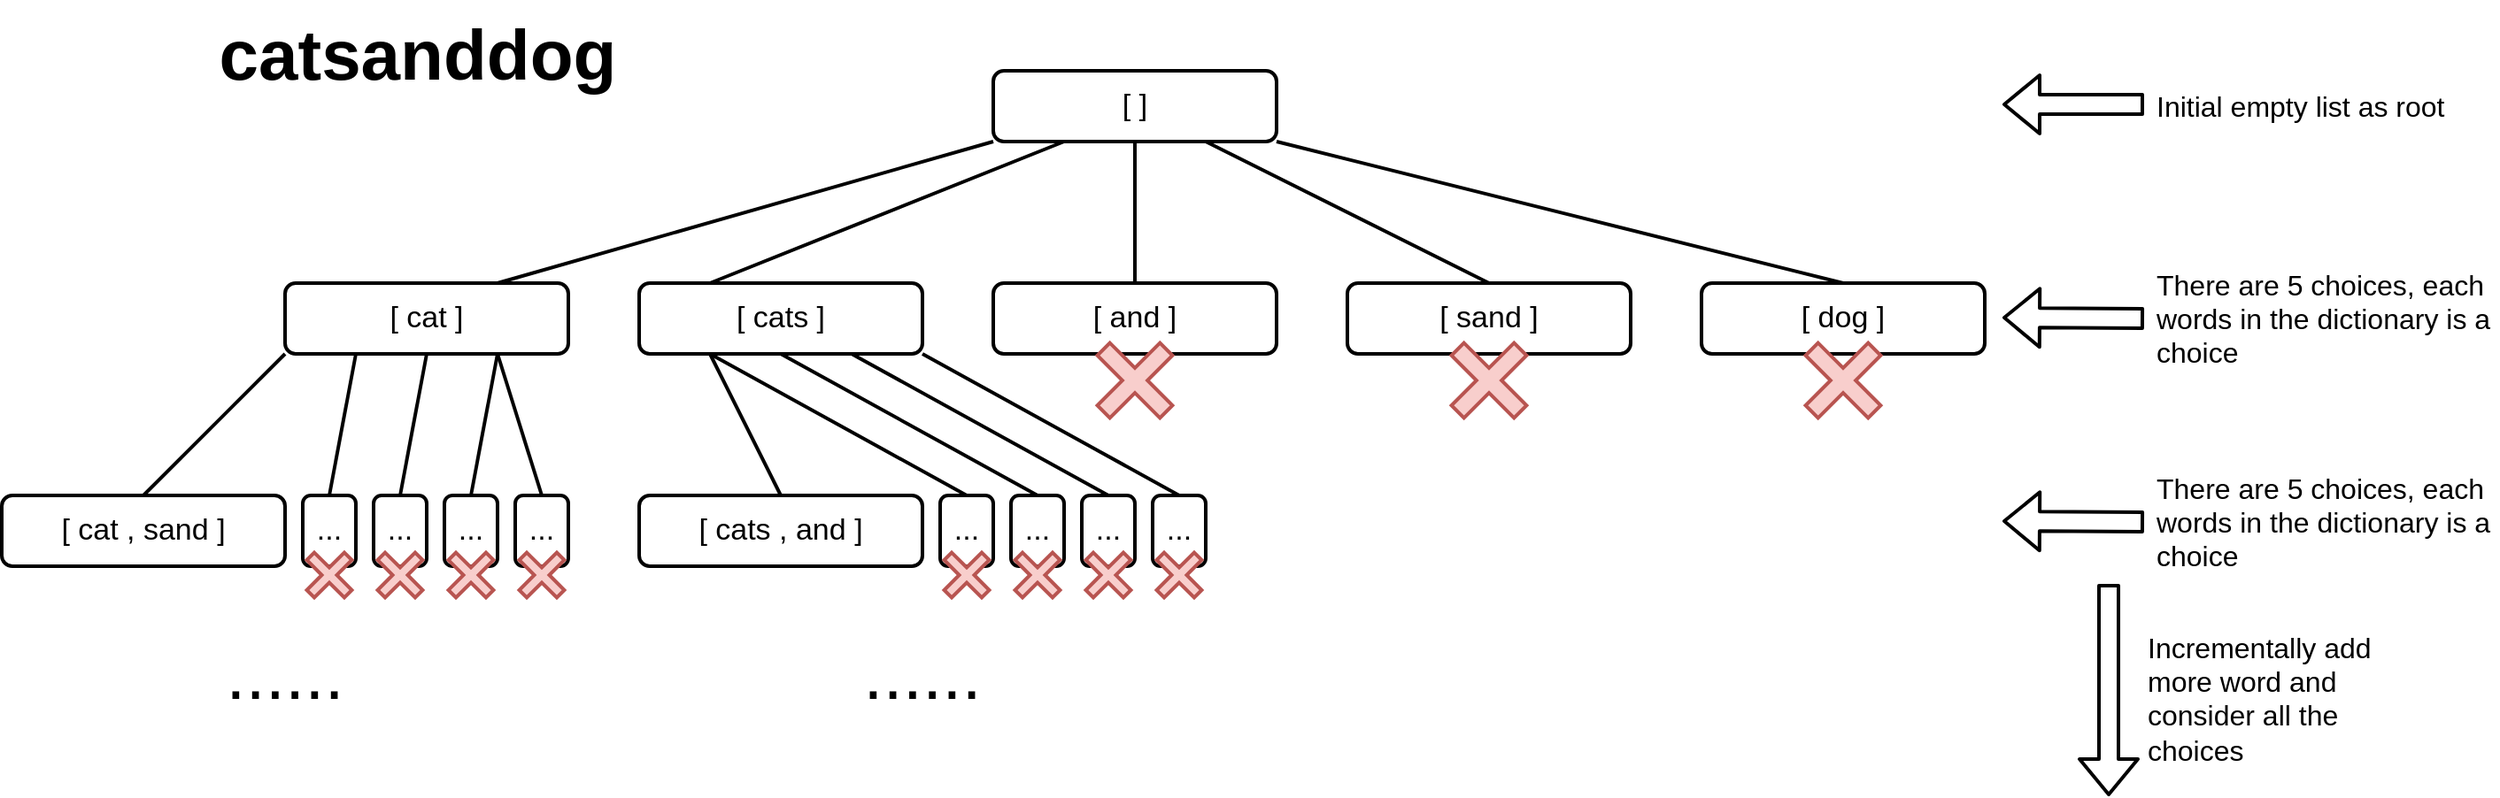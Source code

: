 <mxfile version="14.6.11" type="device"><diagram id="DJd1DIzXjLONsJANoaxk" name="Page-1"><mxGraphModel dx="2750" dy="739" grid="1" gridSize="10" guides="1" tooltips="1" connect="1" arrows="1" fold="1" page="1" pageScale="1" pageWidth="1200" pageHeight="3020" math="0" shadow="0"><root><mxCell id="0"/><mxCell id="1" parent="0"/><mxCell id="6VWzc5CvZLQ3aZ4oJjKS-1" value="&lt;span style=&quot;font-size: 17px&quot;&gt;[ ]&lt;/span&gt;" style="rounded=1;whiteSpace=wrap;html=1;strokeWidth=2;" parent="1" vertex="1"><mxGeometry x="440" y="40" width="160" height="40" as="geometry"/></mxCell><mxCell id="6VWzc5CvZLQ3aZ4oJjKS-4" value="&lt;span style=&quot;font-size: 17px&quot;&gt;[ cat ]&lt;/span&gt;" style="rounded=1;whiteSpace=wrap;html=1;strokeWidth=2;" parent="1" vertex="1"><mxGeometry x="40" y="160" width="160" height="40" as="geometry"/></mxCell><mxCell id="6VWzc5CvZLQ3aZ4oJjKS-5" value="&lt;span style=&quot;font-size: 17px&quot;&gt;[ cats ]&lt;/span&gt;" style="rounded=1;whiteSpace=wrap;html=1;strokeWidth=2;" parent="1" vertex="1"><mxGeometry x="240" y="160" width="160" height="40" as="geometry"/></mxCell><mxCell id="6VWzc5CvZLQ3aZ4oJjKS-13" value="" style="endArrow=none;html=1;entryX=0;entryY=1;entryDx=0;entryDy=0;exitX=0.75;exitY=0;exitDx=0;exitDy=0;strokeWidth=2;" parent="1" source="6VWzc5CvZLQ3aZ4oJjKS-4" target="6VWzc5CvZLQ3aZ4oJjKS-1" edge="1"><mxGeometry width="50" height="50" relative="1" as="geometry"><mxPoint x="570" y="370" as="sourcePoint"/><mxPoint x="620" y="320" as="targetPoint"/></mxGeometry></mxCell><mxCell id="6VWzc5CvZLQ3aZ4oJjKS-16" value="" style="endArrow=none;html=1;strokeWidth=2;entryX=0.25;entryY=1;entryDx=0;entryDy=0;exitX=0.25;exitY=0;exitDx=0;exitDy=0;" parent="1" source="6VWzc5CvZLQ3aZ4oJjKS-5" target="6VWzc5CvZLQ3aZ4oJjKS-1" edge="1"><mxGeometry width="50" height="50" relative="1" as="geometry"><mxPoint x="570" y="370" as="sourcePoint"/><mxPoint x="620" y="320" as="targetPoint"/></mxGeometry></mxCell><mxCell id="6VWzc5CvZLQ3aZ4oJjKS-19" value="" style="shape=flexArrow;endArrow=classic;html=1;strokeWidth=2;" parent="1" edge="1"><mxGeometry width="50" height="50" relative="1" as="geometry"><mxPoint x="1090" y="59" as="sourcePoint"/><mxPoint x="1010" y="59" as="targetPoint"/></mxGeometry></mxCell><mxCell id="6VWzc5CvZLQ3aZ4oJjKS-20" value="&lt;font style=&quot;font-size: 16px&quot;&gt;Initial empty list as root&lt;/font&gt;" style="text;html=1;strokeColor=none;fillColor=none;align=left;verticalAlign=middle;whiteSpace=wrap;rounded=0;" parent="1" vertex="1"><mxGeometry x="1095" y="40" width="170" height="40" as="geometry"/></mxCell><mxCell id="6VWzc5CvZLQ3aZ4oJjKS-21" value="" style="shape=flexArrow;endArrow=classic;html=1;strokeWidth=2;" parent="1" edge="1"><mxGeometry width="50" height="50" relative="1" as="geometry"><mxPoint x="1090" y="180" as="sourcePoint"/><mxPoint x="1010" y="179.5" as="targetPoint"/></mxGeometry></mxCell><mxCell id="6VWzc5CvZLQ3aZ4oJjKS-22" value="&lt;span style=&quot;font-size: 16px&quot;&gt;There are 5 choices, each words in the dictionary is a choice&lt;/span&gt;" style="text;html=1;strokeColor=none;fillColor=none;align=left;verticalAlign=top;whiteSpace=wrap;rounded=0;" parent="1" vertex="1"><mxGeometry x="1095" y="145" width="195" height="70" as="geometry"/></mxCell><mxCell id="6VWzc5CvZLQ3aZ4oJjKS-23" value="" style="shape=flexArrow;endArrow=classic;html=1;strokeWidth=2;" parent="1" edge="1"><mxGeometry width="50" height="50" relative="1" as="geometry"><mxPoint x="1090" y="295" as="sourcePoint"/><mxPoint x="1010" y="294.5" as="targetPoint"/></mxGeometry></mxCell><mxCell id="6VWzc5CvZLQ3aZ4oJjKS-27" value="" style="endArrow=none;html=1;strokeWidth=2;entryX=0.5;entryY=1;entryDx=0;entryDy=0;exitX=0.5;exitY=0;exitDx=0;exitDy=0;" parent="1" target="6VWzc5CvZLQ3aZ4oJjKS-1" edge="1" source="0U9lzQPH7HlTjflYTn7--10"><mxGeometry width="50" height="50" relative="1" as="geometry"><mxPoint x="1020" y="360" as="sourcePoint"/><mxPoint x="980" y="320" as="targetPoint"/></mxGeometry></mxCell><mxCell id="6VWzc5CvZLQ3aZ4oJjKS-39" value="&lt;font style=&quot;font-size: 40px&quot;&gt;......&lt;/font&gt;" style="text;html=1;strokeColor=none;fillColor=none;align=center;verticalAlign=middle;whiteSpace=wrap;rounded=0;" parent="1" vertex="1"><mxGeometry y="360" width="80" height="40" as="geometry"/></mxCell><mxCell id="6VWzc5CvZLQ3aZ4oJjKS-44" value="" style="shape=flexArrow;endArrow=classic;html=1;strokeWidth=2;" parent="1" edge="1"><mxGeometry width="50" height="50" relative="1" as="geometry"><mxPoint x="1070" y="330" as="sourcePoint"/><mxPoint x="1070" y="450" as="targetPoint"/></mxGeometry></mxCell><mxCell id="6VWzc5CvZLQ3aZ4oJjKS-46" value="&lt;font style=&quot;font-size: 16px&quot;&gt;Incrementally add more word and consider all the choices&lt;/font&gt;" style="text;html=1;strokeColor=none;fillColor=none;align=left;verticalAlign=top;whiteSpace=wrap;rounded=0;" parent="1" vertex="1"><mxGeometry x="1090" y="350" width="150" height="80" as="geometry"/></mxCell><mxCell id="0U9lzQPH7HlTjflYTn7--2" value="&lt;span style=&quot;font-size: 40px&quot;&gt;&lt;b&gt;catsanddog&lt;/b&gt;&lt;/span&gt;" style="text;html=1;strokeColor=none;fillColor=none;align=center;verticalAlign=middle;whiteSpace=wrap;rounded=0;" vertex="1" parent="1"><mxGeometry width="230" height="60" as="geometry"/></mxCell><mxCell id="0U9lzQPH7HlTjflYTn7--10" value="&lt;span style=&quot;font-size: 17px&quot;&gt;[ and ]&lt;/span&gt;" style="rounded=1;whiteSpace=wrap;html=1;strokeWidth=2;" vertex="1" parent="1"><mxGeometry x="440" y="160" width="160" height="40" as="geometry"/></mxCell><mxCell id="0U9lzQPH7HlTjflYTn7--11" value="&lt;span style=&quot;font-size: 17px&quot;&gt;[ sand ]&lt;/span&gt;" style="rounded=1;whiteSpace=wrap;html=1;strokeWidth=2;" vertex="1" parent="1"><mxGeometry x="640" y="160" width="160" height="40" as="geometry"/></mxCell><mxCell id="0U9lzQPH7HlTjflYTn7--12" value="&lt;span style=&quot;font-size: 17px&quot;&gt;[ dog ]&lt;/span&gt;" style="rounded=1;whiteSpace=wrap;html=1;strokeWidth=2;" vertex="1" parent="1"><mxGeometry x="840" y="160" width="160" height="40" as="geometry"/></mxCell><mxCell id="0U9lzQPH7HlTjflYTn7--14" value="" style="endArrow=none;html=1;strokeWidth=2;entryX=0.75;entryY=1;entryDx=0;entryDy=0;exitX=0.5;exitY=0;exitDx=0;exitDy=0;" edge="1" parent="1" source="0U9lzQPH7HlTjflYTn7--11" target="6VWzc5CvZLQ3aZ4oJjKS-1"><mxGeometry width="50" height="50" relative="1" as="geometry"><mxPoint x="530" y="170" as="sourcePoint"/><mxPoint x="530" y="90" as="targetPoint"/></mxGeometry></mxCell><mxCell id="0U9lzQPH7HlTjflYTn7--16" value="" style="endArrow=none;html=1;strokeWidth=2;entryX=1;entryY=1;entryDx=0;entryDy=0;exitX=0.5;exitY=0;exitDx=0;exitDy=0;" edge="1" parent="1" source="0U9lzQPH7HlTjflYTn7--12" target="6VWzc5CvZLQ3aZ4oJjKS-1"><mxGeometry width="50" height="50" relative="1" as="geometry"><mxPoint x="730" y="170" as="sourcePoint"/><mxPoint x="570" y="90" as="targetPoint"/></mxGeometry></mxCell><mxCell id="6VWzc5CvZLQ3aZ4oJjKS-25" value="" style="shape=cross;whiteSpace=wrap;html=1;strokeWidth=2;rotation=45;fillColor=#f8cecc;strokeColor=#b85450;" parent="1" vertex="1"><mxGeometry x="495" y="190" width="50" height="50" as="geometry"/></mxCell><mxCell id="0U9lzQPH7HlTjflYTn7--18" value="" style="shape=cross;whiteSpace=wrap;html=1;strokeWidth=2;rotation=45;fillColor=#f8cecc;strokeColor=#b85450;" vertex="1" parent="1"><mxGeometry x="695" y="190" width="50" height="50" as="geometry"/></mxCell><mxCell id="0U9lzQPH7HlTjflYTn7--19" value="" style="shape=cross;whiteSpace=wrap;html=1;strokeWidth=2;rotation=45;fillColor=#f8cecc;strokeColor=#b85450;" vertex="1" parent="1"><mxGeometry x="895" y="190" width="50" height="50" as="geometry"/></mxCell><mxCell id="0U9lzQPH7HlTjflYTn7--22" value="&lt;span style=&quot;font-size: 16px&quot;&gt;There are 5 choices, each words in the dictionary is a choice&lt;/span&gt;" style="text;html=1;strokeColor=none;fillColor=none;align=left;verticalAlign=top;whiteSpace=wrap;rounded=0;" vertex="1" parent="1"><mxGeometry x="1095" y="260" width="195" height="70" as="geometry"/></mxCell><mxCell id="0U9lzQPH7HlTjflYTn7--23" value="&lt;span style=&quot;font-size: 17px&quot;&gt;[ cat , sand ]&lt;/span&gt;" style="rounded=1;whiteSpace=wrap;html=1;strokeWidth=2;" vertex="1" parent="1"><mxGeometry x="-120" y="280" width="160" height="40" as="geometry"/></mxCell><mxCell id="0U9lzQPH7HlTjflYTn7--24" value="&lt;font style=&quot;font-size: 17px&quot;&gt;...&lt;/font&gt;" style="rounded=1;whiteSpace=wrap;html=1;strokeWidth=2;" vertex="1" parent="1"><mxGeometry x="50" y="280" width="30" height="40" as="geometry"/></mxCell><mxCell id="0U9lzQPH7HlTjflYTn7--25" value="&lt;font style=&quot;font-size: 17px&quot;&gt;...&lt;/font&gt;" style="rounded=1;whiteSpace=wrap;html=1;strokeWidth=2;" vertex="1" parent="1"><mxGeometry x="90" y="280" width="30" height="40" as="geometry"/></mxCell><mxCell id="0U9lzQPH7HlTjflYTn7--26" value="&lt;font style=&quot;font-size: 17px&quot;&gt;...&lt;/font&gt;" style="rounded=1;whiteSpace=wrap;html=1;strokeWidth=2;" vertex="1" parent="1"><mxGeometry x="130" y="280" width="30" height="40" as="geometry"/></mxCell><mxCell id="0U9lzQPH7HlTjflYTn7--27" value="&lt;font style=&quot;font-size: 17px&quot;&gt;...&lt;/font&gt;" style="rounded=1;whiteSpace=wrap;html=1;strokeWidth=2;" vertex="1" parent="1"><mxGeometry x="170" y="280" width="30" height="40" as="geometry"/></mxCell><mxCell id="0U9lzQPH7HlTjflYTn7--28" value="&lt;span style=&quot;font-size: 17px&quot;&gt;[ cats , and ]&lt;/span&gt;" style="rounded=1;whiteSpace=wrap;html=1;strokeWidth=2;" vertex="1" parent="1"><mxGeometry x="240" y="280" width="160" height="40" as="geometry"/></mxCell><mxCell id="0U9lzQPH7HlTjflYTn7--29" value="&lt;font style=&quot;font-size: 17px&quot;&gt;...&lt;/font&gt;" style="rounded=1;whiteSpace=wrap;html=1;strokeWidth=2;" vertex="1" parent="1"><mxGeometry x="410" y="280" width="30" height="40" as="geometry"/></mxCell><mxCell id="0U9lzQPH7HlTjflYTn7--30" value="&lt;font style=&quot;font-size: 17px&quot;&gt;...&lt;/font&gt;" style="rounded=1;whiteSpace=wrap;html=1;strokeWidth=2;" vertex="1" parent="1"><mxGeometry x="450" y="280" width="30" height="40" as="geometry"/></mxCell><mxCell id="0U9lzQPH7HlTjflYTn7--31" value="&lt;font style=&quot;font-size: 17px&quot;&gt;...&lt;/font&gt;" style="rounded=1;whiteSpace=wrap;html=1;strokeWidth=2;" vertex="1" parent="1"><mxGeometry x="490" y="280" width="30" height="40" as="geometry"/></mxCell><mxCell id="0U9lzQPH7HlTjflYTn7--32" value="&lt;font style=&quot;font-size: 17px&quot;&gt;...&lt;/font&gt;" style="rounded=1;whiteSpace=wrap;html=1;strokeWidth=2;" vertex="1" parent="1"><mxGeometry x="530" y="280" width="30" height="40" as="geometry"/></mxCell><mxCell id="0U9lzQPH7HlTjflYTn7--33" value="" style="shape=cross;whiteSpace=wrap;html=1;strokeWidth=2;rotation=45;fillColor=#f8cecc;strokeColor=#b85450;" vertex="1" parent="1"><mxGeometry x="50" y="310" width="30" height="30" as="geometry"/></mxCell><mxCell id="0U9lzQPH7HlTjflYTn7--34" value="" style="shape=cross;whiteSpace=wrap;html=1;strokeWidth=2;rotation=45;fillColor=#f8cecc;strokeColor=#b85450;" vertex="1" parent="1"><mxGeometry x="90" y="310" width="30" height="30" as="geometry"/></mxCell><mxCell id="0U9lzQPH7HlTjflYTn7--35" value="" style="shape=cross;whiteSpace=wrap;html=1;strokeWidth=2;rotation=45;fillColor=#f8cecc;strokeColor=#b85450;" vertex="1" parent="1"><mxGeometry x="130" y="310" width="30" height="30" as="geometry"/></mxCell><mxCell id="0U9lzQPH7HlTjflYTn7--36" value="" style="shape=cross;whiteSpace=wrap;html=1;strokeWidth=2;rotation=45;fillColor=#f8cecc;strokeColor=#b85450;" vertex="1" parent="1"><mxGeometry x="170" y="310" width="30" height="30" as="geometry"/></mxCell><mxCell id="0U9lzQPH7HlTjflYTn7--37" value="" style="shape=cross;whiteSpace=wrap;html=1;strokeWidth=2;rotation=45;fillColor=#f8cecc;strokeColor=#b85450;" vertex="1" parent="1"><mxGeometry x="410" y="310" width="30" height="30" as="geometry"/></mxCell><mxCell id="0U9lzQPH7HlTjflYTn7--38" value="" style="shape=cross;whiteSpace=wrap;html=1;strokeWidth=2;rotation=45;fillColor=#f8cecc;strokeColor=#b85450;" vertex="1" parent="1"><mxGeometry x="450" y="310" width="30" height="30" as="geometry"/></mxCell><mxCell id="0U9lzQPH7HlTjflYTn7--39" value="" style="shape=cross;whiteSpace=wrap;html=1;strokeWidth=2;rotation=45;fillColor=#f8cecc;strokeColor=#b85450;" vertex="1" parent="1"><mxGeometry x="490" y="310" width="30" height="30" as="geometry"/></mxCell><mxCell id="0U9lzQPH7HlTjflYTn7--40" value="" style="shape=cross;whiteSpace=wrap;html=1;strokeWidth=2;rotation=45;fillColor=#f8cecc;strokeColor=#b85450;" vertex="1" parent="1"><mxGeometry x="530" y="310" width="30" height="30" as="geometry"/></mxCell><mxCell id="0U9lzQPH7HlTjflYTn7--41" value="" style="endArrow=none;html=1;strokeWidth=2;entryX=0;entryY=1;entryDx=0;entryDy=0;exitX=0.5;exitY=0;exitDx=0;exitDy=0;" edge="1" parent="1" source="0U9lzQPH7HlTjflYTn7--23" target="6VWzc5CvZLQ3aZ4oJjKS-4"><mxGeometry width="50" height="50" relative="1" as="geometry"><mxPoint x="590" y="400" as="sourcePoint"/><mxPoint x="640" y="350" as="targetPoint"/></mxGeometry></mxCell><mxCell id="0U9lzQPH7HlTjflYTn7--42" value="" style="endArrow=none;html=1;strokeWidth=2;exitX=0.25;exitY=1;exitDx=0;exitDy=0;entryX=0.5;entryY=0;entryDx=0;entryDy=0;" edge="1" parent="1" source="6VWzc5CvZLQ3aZ4oJjKS-4" target="0U9lzQPH7HlTjflYTn7--24"><mxGeometry width="50" height="50" relative="1" as="geometry"><mxPoint x="590" y="400" as="sourcePoint"/><mxPoint x="640" y="350" as="targetPoint"/></mxGeometry></mxCell><mxCell id="0U9lzQPH7HlTjflYTn7--43" value="" style="endArrow=none;html=1;strokeWidth=2;entryX=0.5;entryY=1;entryDx=0;entryDy=0;exitX=0.5;exitY=0;exitDx=0;exitDy=0;" edge="1" parent="1" source="0U9lzQPH7HlTjflYTn7--25" target="6VWzc5CvZLQ3aZ4oJjKS-4"><mxGeometry width="50" height="50" relative="1" as="geometry"><mxPoint x="590" y="400" as="sourcePoint"/><mxPoint x="640" y="350" as="targetPoint"/></mxGeometry></mxCell><mxCell id="0U9lzQPH7HlTjflYTn7--44" value="" style="endArrow=none;html=1;strokeWidth=2;exitX=0.75;exitY=1;exitDx=0;exitDy=0;entryX=0.5;entryY=0;entryDx=0;entryDy=0;" edge="1" parent="1" source="6VWzc5CvZLQ3aZ4oJjKS-4" target="0U9lzQPH7HlTjflYTn7--26"><mxGeometry width="50" height="50" relative="1" as="geometry"><mxPoint x="590" y="400" as="sourcePoint"/><mxPoint x="640" y="350" as="targetPoint"/></mxGeometry></mxCell><mxCell id="0U9lzQPH7HlTjflYTn7--45" value="" style="endArrow=none;html=1;strokeWidth=2;exitX=0.75;exitY=1;exitDx=0;exitDy=0;entryX=0.5;entryY=0;entryDx=0;entryDy=0;" edge="1" parent="1" source="6VWzc5CvZLQ3aZ4oJjKS-4" target="0U9lzQPH7HlTjflYTn7--27"><mxGeometry width="50" height="50" relative="1" as="geometry"><mxPoint x="590" y="400" as="sourcePoint"/><mxPoint x="640" y="350" as="targetPoint"/></mxGeometry></mxCell><mxCell id="0U9lzQPH7HlTjflYTn7--46" value="" style="endArrow=none;html=1;strokeWidth=2;exitX=0.25;exitY=1;exitDx=0;exitDy=0;entryX=0.5;entryY=0;entryDx=0;entryDy=0;" edge="1" parent="1" source="6VWzc5CvZLQ3aZ4oJjKS-5" target="0U9lzQPH7HlTjflYTn7--28"><mxGeometry width="50" height="50" relative="1" as="geometry"><mxPoint x="590" y="400" as="sourcePoint"/><mxPoint x="640" y="350" as="targetPoint"/></mxGeometry></mxCell><mxCell id="0U9lzQPH7HlTjflYTn7--47" value="" style="endArrow=none;html=1;strokeWidth=2;entryX=0.5;entryY=0;entryDx=0;entryDy=0;" edge="1" parent="1" target="0U9lzQPH7HlTjflYTn7--29"><mxGeometry width="50" height="50" relative="1" as="geometry"><mxPoint x="280" y="200" as="sourcePoint"/><mxPoint x="640" y="350" as="targetPoint"/></mxGeometry></mxCell><mxCell id="0U9lzQPH7HlTjflYTn7--48" value="" style="endArrow=none;html=1;strokeWidth=2;exitX=0.5;exitY=1;exitDx=0;exitDy=0;entryX=0.5;entryY=0;entryDx=0;entryDy=0;" edge="1" parent="1" source="6VWzc5CvZLQ3aZ4oJjKS-5" target="0U9lzQPH7HlTjflYTn7--30"><mxGeometry width="50" height="50" relative="1" as="geometry"><mxPoint x="590" y="400" as="sourcePoint"/><mxPoint x="640" y="350" as="targetPoint"/></mxGeometry></mxCell><mxCell id="0U9lzQPH7HlTjflYTn7--49" value="" style="endArrow=none;html=1;strokeWidth=2;exitX=0.75;exitY=1;exitDx=0;exitDy=0;entryX=0.5;entryY=0;entryDx=0;entryDy=0;" edge="1" parent="1" source="6VWzc5CvZLQ3aZ4oJjKS-5" target="0U9lzQPH7HlTjflYTn7--31"><mxGeometry width="50" height="50" relative="1" as="geometry"><mxPoint x="590" y="400" as="sourcePoint"/><mxPoint x="420" y="430" as="targetPoint"/></mxGeometry></mxCell><mxCell id="0U9lzQPH7HlTjflYTn7--50" value="" style="endArrow=none;html=1;strokeWidth=2;exitX=1;exitY=1;exitDx=0;exitDy=0;entryX=0.5;entryY=0;entryDx=0;entryDy=0;" edge="1" parent="1" source="6VWzc5CvZLQ3aZ4oJjKS-5" target="0U9lzQPH7HlTjflYTn7--32"><mxGeometry width="50" height="50" relative="1" as="geometry"><mxPoint x="590" y="400" as="sourcePoint"/><mxPoint x="470" y="420" as="targetPoint"/></mxGeometry></mxCell><mxCell id="0U9lzQPH7HlTjflYTn7--51" value="&lt;font style=&quot;font-size: 40px&quot;&gt;......&lt;/font&gt;" style="text;html=1;strokeColor=none;fillColor=none;align=center;verticalAlign=middle;whiteSpace=wrap;rounded=0;" vertex="1" parent="1"><mxGeometry x="360" y="360" width="80" height="40" as="geometry"/></mxCell></root></mxGraphModel></diagram></mxfile>